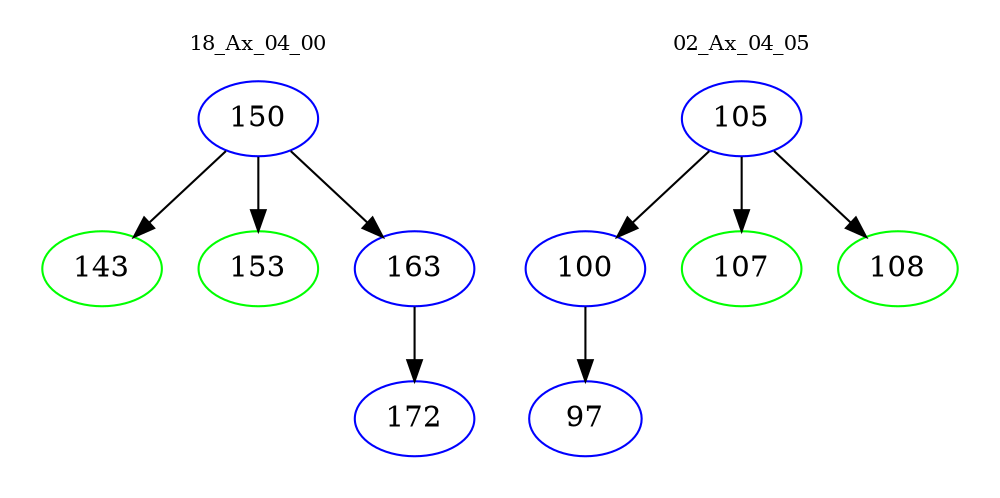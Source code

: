 digraph{
subgraph cluster_0 {
color = white
label = "18_Ax_04_00";
fontsize=10;
T0_150 [label="150", color="blue"]
T0_150 -> T0_143 [color="black"]
T0_143 [label="143", color="green"]
T0_150 -> T0_153 [color="black"]
T0_153 [label="153", color="green"]
T0_150 -> T0_163 [color="black"]
T0_163 [label="163", color="blue"]
T0_163 -> T0_172 [color="black"]
T0_172 [label="172", color="blue"]
}
subgraph cluster_1 {
color = white
label = "02_Ax_04_05";
fontsize=10;
T1_105 [label="105", color="blue"]
T1_105 -> T1_100 [color="black"]
T1_100 [label="100", color="blue"]
T1_100 -> T1_97 [color="black"]
T1_97 [label="97", color="blue"]
T1_105 -> T1_107 [color="black"]
T1_107 [label="107", color="green"]
T1_105 -> T1_108 [color="black"]
T1_108 [label="108", color="green"]
}
}

